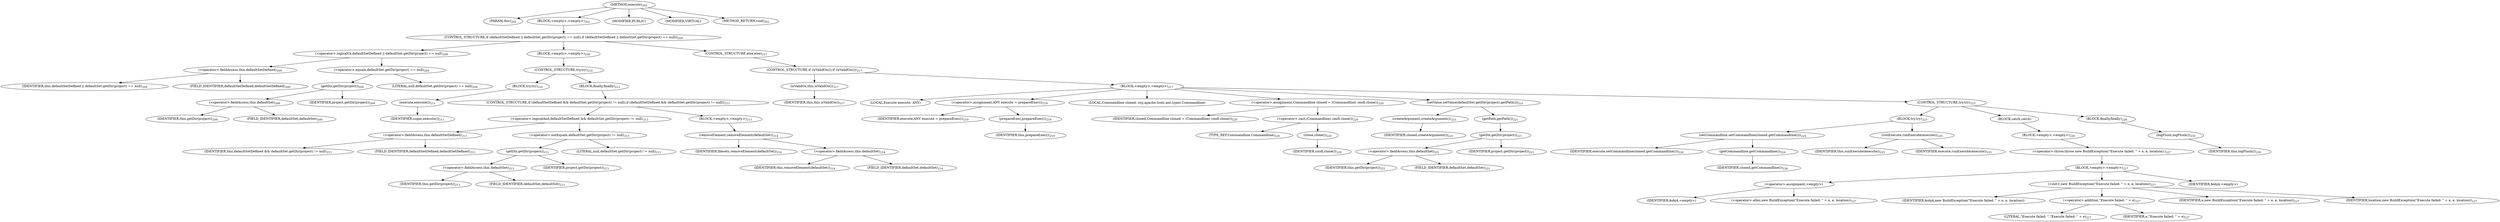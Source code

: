 digraph "execute" {  
"282" [label = <(METHOD,execute)<SUB>202</SUB>> ]
"12" [label = <(PARAM,this)<SUB>202</SUB>> ]
"283" [label = <(BLOCK,&lt;empty&gt;,&lt;empty&gt;)<SUB>202</SUB>> ]
"284" [label = <(CONTROL_STRUCTURE,if (defaultSetDefined || defaultSet.getDir(project) == null),if (defaultSetDefined || defaultSet.getDir(project) == null))<SUB>209</SUB>> ]
"285" [label = <(&lt;operator&gt;.logicalOr,defaultSetDefined || defaultSet.getDir(project) == null)<SUB>209</SUB>> ]
"286" [label = <(&lt;operator&gt;.fieldAccess,this.defaultSetDefined)<SUB>209</SUB>> ]
"287" [label = <(IDENTIFIER,this,defaultSetDefined || defaultSet.getDir(project) == null)<SUB>209</SUB>> ]
"288" [label = <(FIELD_IDENTIFIER,defaultSetDefined,defaultSetDefined)<SUB>209</SUB>> ]
"289" [label = <(&lt;operator&gt;.equals,defaultSet.getDir(project) == null)<SUB>209</SUB>> ]
"290" [label = <(getDir,getDir(project))<SUB>209</SUB>> ]
"291" [label = <(&lt;operator&gt;.fieldAccess,this.defaultSet)<SUB>209</SUB>> ]
"292" [label = <(IDENTIFIER,this,getDir(project))<SUB>209</SUB>> ]
"293" [label = <(FIELD_IDENTIFIER,defaultSet,defaultSet)<SUB>209</SUB>> ]
"294" [label = <(IDENTIFIER,project,getDir(project))<SUB>209</SUB>> ]
"295" [label = <(LITERAL,null,defaultSet.getDir(project) == null)<SUB>209</SUB>> ]
"296" [label = <(BLOCK,&lt;empty&gt;,&lt;empty&gt;)<SUB>209</SUB>> ]
"297" [label = <(CONTROL_STRUCTURE,try,try)<SUB>210</SUB>> ]
"298" [label = <(BLOCK,try,try)<SUB>210</SUB>> ]
"299" [label = <(execute,execute())<SUB>211</SUB>> ]
"300" [label = <(IDENTIFIER,super,execute())<SUB>211</SUB>> ]
"301" [label = <(BLOCK,finally,finally)<SUB>212</SUB>> ]
"302" [label = <(CONTROL_STRUCTURE,if (defaultSetDefined &amp;&amp; defaultSet.getDir(project) != null),if (defaultSetDefined &amp;&amp; defaultSet.getDir(project) != null))<SUB>213</SUB>> ]
"303" [label = <(&lt;operator&gt;.logicalAnd,defaultSetDefined &amp;&amp; defaultSet.getDir(project) != null)<SUB>213</SUB>> ]
"304" [label = <(&lt;operator&gt;.fieldAccess,this.defaultSetDefined)<SUB>213</SUB>> ]
"305" [label = <(IDENTIFIER,this,defaultSetDefined &amp;&amp; defaultSet.getDir(project) != null)<SUB>213</SUB>> ]
"306" [label = <(FIELD_IDENTIFIER,defaultSetDefined,defaultSetDefined)<SUB>213</SUB>> ]
"307" [label = <(&lt;operator&gt;.notEquals,defaultSet.getDir(project) != null)<SUB>213</SUB>> ]
"308" [label = <(getDir,getDir(project))<SUB>213</SUB>> ]
"309" [label = <(&lt;operator&gt;.fieldAccess,this.defaultSet)<SUB>213</SUB>> ]
"310" [label = <(IDENTIFIER,this,getDir(project))<SUB>213</SUB>> ]
"311" [label = <(FIELD_IDENTIFIER,defaultSet,defaultSet)<SUB>213</SUB>> ]
"312" [label = <(IDENTIFIER,project,getDir(project))<SUB>213</SUB>> ]
"313" [label = <(LITERAL,null,defaultSet.getDir(project) != null)<SUB>213</SUB>> ]
"314" [label = <(BLOCK,&lt;empty&gt;,&lt;empty&gt;)<SUB>213</SUB>> ]
"315" [label = <(removeElement,removeElement(defaultSet))<SUB>214</SUB>> ]
"316" [label = <(IDENTIFIER,filesets,removeElement(defaultSet))<SUB>214</SUB>> ]
"317" [label = <(&lt;operator&gt;.fieldAccess,this.defaultSet)<SUB>214</SUB>> ]
"318" [label = <(IDENTIFIER,this,removeElement(defaultSet))<SUB>214</SUB>> ]
"319" [label = <(FIELD_IDENTIFIER,defaultSet,defaultSet)<SUB>214</SUB>> ]
"320" [label = <(CONTROL_STRUCTURE,else,else)<SUB>217</SUB>> ]
"321" [label = <(CONTROL_STRUCTURE,if (isValidOs()),if (isValidOs()))<SUB>217</SUB>> ]
"322" [label = <(isValidOs,this.isValidOs())<SUB>217</SUB>> ]
"11" [label = <(IDENTIFIER,this,this.isValidOs())<SUB>217</SUB>> ]
"323" [label = <(BLOCK,&lt;empty&gt;,&lt;empty&gt;)<SUB>217</SUB>> ]
"324" [label = <(LOCAL,Execute execute: ANY)> ]
"325" [label = <(&lt;operator&gt;.assignment,ANY execute = prepareExec())<SUB>219</SUB>> ]
"326" [label = <(IDENTIFIER,execute,ANY execute = prepareExec())<SUB>219</SUB>> ]
"327" [label = <(prepareExec,prepareExec())<SUB>219</SUB>> ]
"13" [label = <(IDENTIFIER,this,prepareExec())<SUB>219</SUB>> ]
"328" [label = <(LOCAL,Commandline cloned: org.apache.tools.ant.types.Commandline)> ]
"329" [label = <(&lt;operator&gt;.assignment,Commandline cloned = (Commandline) cmdl.clone())<SUB>220</SUB>> ]
"330" [label = <(IDENTIFIER,cloned,Commandline cloned = (Commandline) cmdl.clone())<SUB>220</SUB>> ]
"331" [label = <(&lt;operator&gt;.cast,(Commandline) cmdl.clone())<SUB>220</SUB>> ]
"332" [label = <(TYPE_REF,Commandline,Commandline)<SUB>220</SUB>> ]
"333" [label = <(clone,clone())<SUB>220</SUB>> ]
"334" [label = <(IDENTIFIER,cmdl,clone())<SUB>220</SUB>> ]
"335" [label = <(setValue,setValue(defaultSet.getDir(project).getPath()))<SUB>221</SUB>> ]
"336" [label = <(createArgument,createArgument())<SUB>221</SUB>> ]
"337" [label = <(IDENTIFIER,cloned,createArgument())<SUB>221</SUB>> ]
"338" [label = <(getPath,getPath())<SUB>221</SUB>> ]
"339" [label = <(getDir,getDir(project))<SUB>221</SUB>> ]
"340" [label = <(&lt;operator&gt;.fieldAccess,this.defaultSet)<SUB>221</SUB>> ]
"341" [label = <(IDENTIFIER,this,getDir(project))<SUB>221</SUB>> ]
"342" [label = <(FIELD_IDENTIFIER,defaultSet,defaultSet)<SUB>221</SUB>> ]
"343" [label = <(IDENTIFIER,project,getDir(project))<SUB>221</SUB>> ]
"344" [label = <(CONTROL_STRUCTURE,try,try)<SUB>223</SUB>> ]
"345" [label = <(BLOCK,try,try)<SUB>223</SUB>> ]
"346" [label = <(setCommandline,setCommandline(cloned.getCommandline()))<SUB>224</SUB>> ]
"347" [label = <(IDENTIFIER,execute,setCommandline(cloned.getCommandline()))<SUB>224</SUB>> ]
"348" [label = <(getCommandline,getCommandline())<SUB>224</SUB>> ]
"349" [label = <(IDENTIFIER,cloned,getCommandline())<SUB>224</SUB>> ]
"350" [label = <(runExecute,runExecute(execute))<SUB>225</SUB>> ]
"14" [label = <(IDENTIFIER,this,runExecute(execute))<SUB>225</SUB>> ]
"351" [label = <(IDENTIFIER,execute,runExecute(execute))<SUB>225</SUB>> ]
"352" [label = <(BLOCK,catch,catch)> ]
"353" [label = <(BLOCK,&lt;empty&gt;,&lt;empty&gt;)<SUB>226</SUB>> ]
"354" [label = <(&lt;operator&gt;.throw,throw new BuildException(&quot;Execute failed: &quot; + e, e, location);)<SUB>227</SUB>> ]
"355" [label = <(BLOCK,&lt;empty&gt;,&lt;empty&gt;)<SUB>227</SUB>> ]
"356" [label = <(&lt;operator&gt;.assignment,&lt;empty&gt;)> ]
"357" [label = <(IDENTIFIER,$obj4,&lt;empty&gt;)> ]
"358" [label = <(&lt;operator&gt;.alloc,new BuildException(&quot;Execute failed: &quot; + e, e, location))<SUB>227</SUB>> ]
"359" [label = <(&lt;init&gt;,new BuildException(&quot;Execute failed: &quot; + e, e, location))<SUB>227</SUB>> ]
"360" [label = <(IDENTIFIER,$obj4,new BuildException(&quot;Execute failed: &quot; + e, e, location))> ]
"361" [label = <(&lt;operator&gt;.addition,&quot;Execute failed: &quot; + e)<SUB>227</SUB>> ]
"362" [label = <(LITERAL,&quot;Execute failed: &quot;,&quot;Execute failed: &quot; + e)<SUB>227</SUB>> ]
"363" [label = <(IDENTIFIER,e,&quot;Execute failed: &quot; + e)<SUB>227</SUB>> ]
"364" [label = <(IDENTIFIER,e,new BuildException(&quot;Execute failed: &quot; + e, e, location))<SUB>227</SUB>> ]
"365" [label = <(IDENTIFIER,location,new BuildException(&quot;Execute failed: &quot; + e, e, location))<SUB>227</SUB>> ]
"366" [label = <(IDENTIFIER,$obj4,&lt;empty&gt;)> ]
"367" [label = <(BLOCK,finally,finally)<SUB>228</SUB>> ]
"368" [label = <(logFlush,logFlush())<SUB>230</SUB>> ]
"15" [label = <(IDENTIFIER,this,logFlush())<SUB>230</SUB>> ]
"369" [label = <(MODIFIER,PUBLIC)> ]
"370" [label = <(MODIFIER,VIRTUAL)> ]
"371" [label = <(METHOD_RETURN,void)<SUB>202</SUB>> ]
  "282" -> "12" 
  "282" -> "283" 
  "282" -> "369" 
  "282" -> "370" 
  "282" -> "371" 
  "283" -> "284" 
  "284" -> "285" 
  "284" -> "296" 
  "284" -> "320" 
  "285" -> "286" 
  "285" -> "289" 
  "286" -> "287" 
  "286" -> "288" 
  "289" -> "290" 
  "289" -> "295" 
  "290" -> "291" 
  "290" -> "294" 
  "291" -> "292" 
  "291" -> "293" 
  "296" -> "297" 
  "297" -> "298" 
  "297" -> "301" 
  "298" -> "299" 
  "299" -> "300" 
  "301" -> "302" 
  "302" -> "303" 
  "302" -> "314" 
  "303" -> "304" 
  "303" -> "307" 
  "304" -> "305" 
  "304" -> "306" 
  "307" -> "308" 
  "307" -> "313" 
  "308" -> "309" 
  "308" -> "312" 
  "309" -> "310" 
  "309" -> "311" 
  "314" -> "315" 
  "315" -> "316" 
  "315" -> "317" 
  "317" -> "318" 
  "317" -> "319" 
  "320" -> "321" 
  "321" -> "322" 
  "321" -> "323" 
  "322" -> "11" 
  "323" -> "324" 
  "323" -> "325" 
  "323" -> "328" 
  "323" -> "329" 
  "323" -> "335" 
  "323" -> "344" 
  "325" -> "326" 
  "325" -> "327" 
  "327" -> "13" 
  "329" -> "330" 
  "329" -> "331" 
  "331" -> "332" 
  "331" -> "333" 
  "333" -> "334" 
  "335" -> "336" 
  "335" -> "338" 
  "336" -> "337" 
  "338" -> "339" 
  "339" -> "340" 
  "339" -> "343" 
  "340" -> "341" 
  "340" -> "342" 
  "344" -> "345" 
  "344" -> "352" 
  "344" -> "367" 
  "345" -> "346" 
  "345" -> "350" 
  "346" -> "347" 
  "346" -> "348" 
  "348" -> "349" 
  "350" -> "14" 
  "350" -> "351" 
  "352" -> "353" 
  "353" -> "354" 
  "354" -> "355" 
  "355" -> "356" 
  "355" -> "359" 
  "355" -> "366" 
  "356" -> "357" 
  "356" -> "358" 
  "359" -> "360" 
  "359" -> "361" 
  "359" -> "364" 
  "359" -> "365" 
  "361" -> "362" 
  "361" -> "363" 
  "367" -> "368" 
  "368" -> "15" 
}
